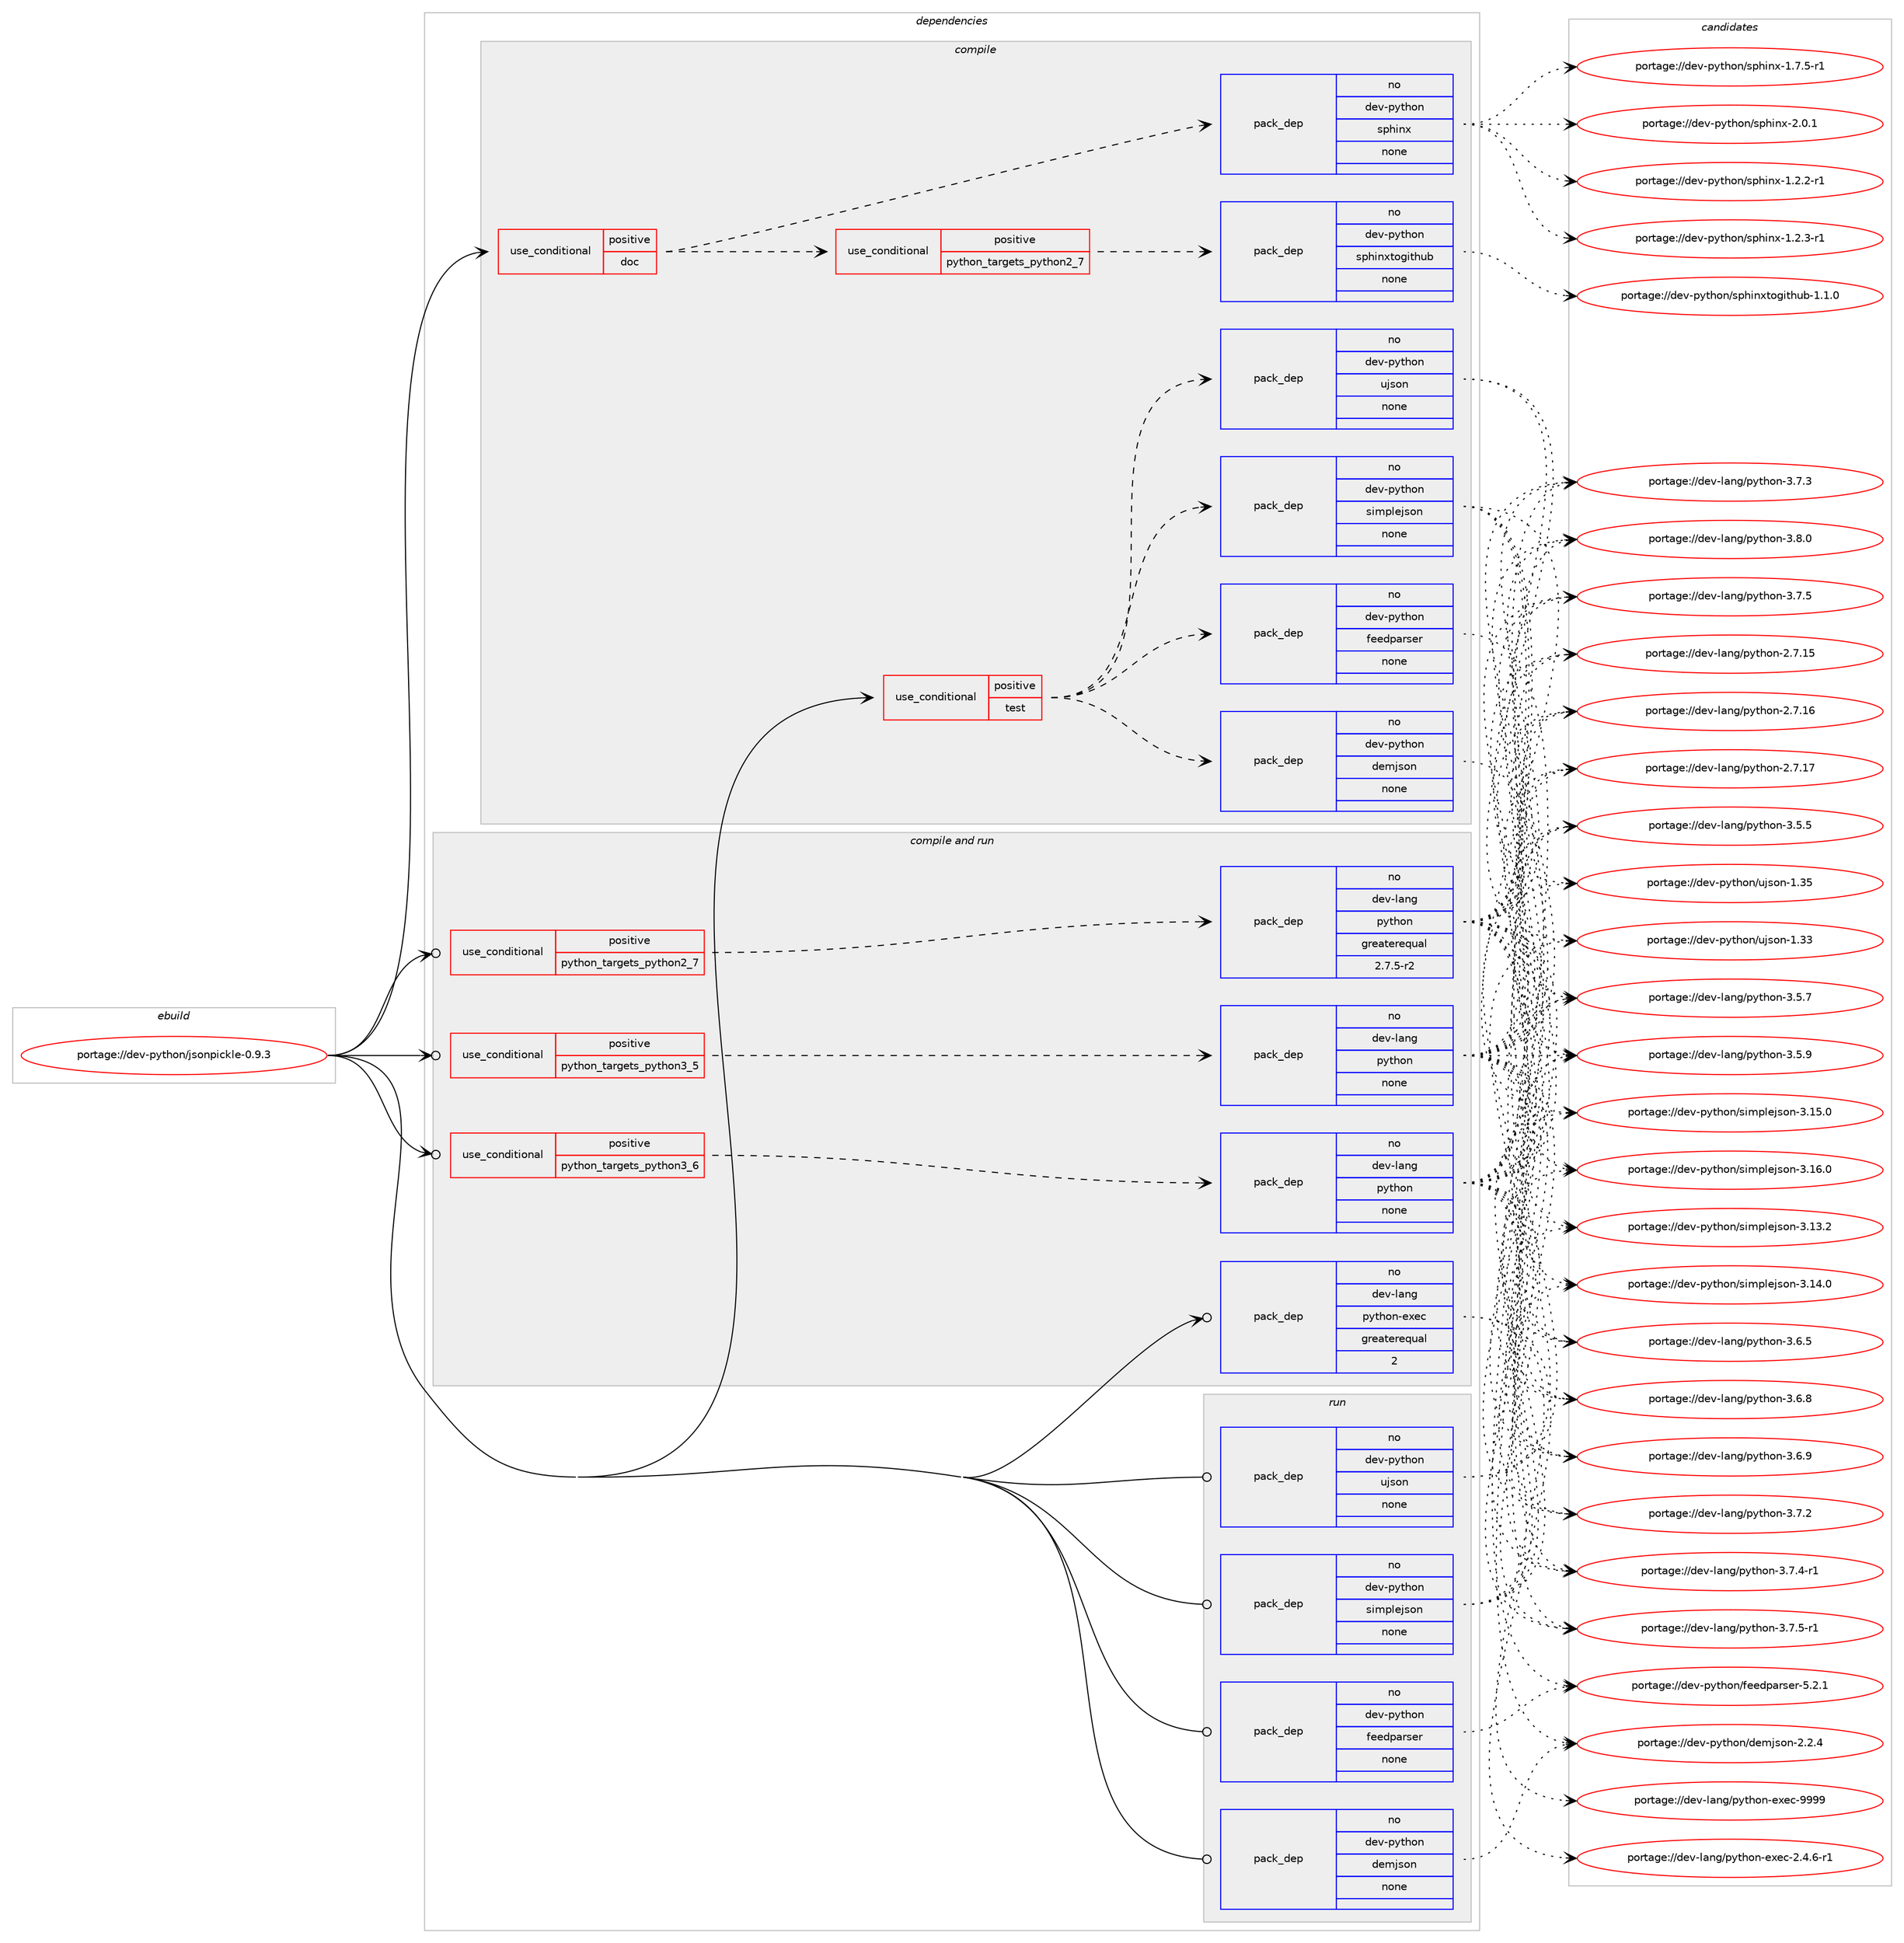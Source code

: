 digraph prolog {

# *************
# Graph options
# *************

newrank=true;
concentrate=true;
compound=true;
graph [rankdir=LR,fontname=Helvetica,fontsize=10,ranksep=1.5];#, ranksep=2.5, nodesep=0.2];
edge  [arrowhead=vee];
node  [fontname=Helvetica,fontsize=10];

# **********
# The ebuild
# **********

subgraph cluster_leftcol {
color=gray;
rank=same;
label=<<i>ebuild</i>>;
id [label="portage://dev-python/jsonpickle-0.9.3", color=red, width=4, href="../dev-python/jsonpickle-0.9.3.svg"];
}

# ****************
# The dependencies
# ****************

subgraph cluster_midcol {
color=gray;
label=<<i>dependencies</i>>;
subgraph cluster_compile {
fillcolor="#eeeeee";
style=filled;
label=<<i>compile</i>>;
subgraph cond30793 {
dependency146400 [label=<<TABLE BORDER="0" CELLBORDER="1" CELLSPACING="0" CELLPADDING="4"><TR><TD ROWSPAN="3" CELLPADDING="10">use_conditional</TD></TR><TR><TD>positive</TD></TR><TR><TD>doc</TD></TR></TABLE>>, shape=none, color=red];
subgraph pack112283 {
dependency146401 [label=<<TABLE BORDER="0" CELLBORDER="1" CELLSPACING="0" CELLPADDING="4" WIDTH="220"><TR><TD ROWSPAN="6" CELLPADDING="30">pack_dep</TD></TR><TR><TD WIDTH="110">no</TD></TR><TR><TD>dev-python</TD></TR><TR><TD>sphinx</TD></TR><TR><TD>none</TD></TR><TR><TD></TD></TR></TABLE>>, shape=none, color=blue];
}
dependency146400:e -> dependency146401:w [weight=20,style="dashed",arrowhead="vee"];
subgraph cond30794 {
dependency146402 [label=<<TABLE BORDER="0" CELLBORDER="1" CELLSPACING="0" CELLPADDING="4"><TR><TD ROWSPAN="3" CELLPADDING="10">use_conditional</TD></TR><TR><TD>positive</TD></TR><TR><TD>python_targets_python2_7</TD></TR></TABLE>>, shape=none, color=red];
subgraph pack112284 {
dependency146403 [label=<<TABLE BORDER="0" CELLBORDER="1" CELLSPACING="0" CELLPADDING="4" WIDTH="220"><TR><TD ROWSPAN="6" CELLPADDING="30">pack_dep</TD></TR><TR><TD WIDTH="110">no</TD></TR><TR><TD>dev-python</TD></TR><TR><TD>sphinxtogithub</TD></TR><TR><TD>none</TD></TR><TR><TD></TD></TR></TABLE>>, shape=none, color=blue];
}
dependency146402:e -> dependency146403:w [weight=20,style="dashed",arrowhead="vee"];
}
dependency146400:e -> dependency146402:w [weight=20,style="dashed",arrowhead="vee"];
}
id:e -> dependency146400:w [weight=20,style="solid",arrowhead="vee"];
subgraph cond30795 {
dependency146404 [label=<<TABLE BORDER="0" CELLBORDER="1" CELLSPACING="0" CELLPADDING="4"><TR><TD ROWSPAN="3" CELLPADDING="10">use_conditional</TD></TR><TR><TD>positive</TD></TR><TR><TD>test</TD></TR></TABLE>>, shape=none, color=red];
subgraph pack112285 {
dependency146405 [label=<<TABLE BORDER="0" CELLBORDER="1" CELLSPACING="0" CELLPADDING="4" WIDTH="220"><TR><TD ROWSPAN="6" CELLPADDING="30">pack_dep</TD></TR><TR><TD WIDTH="110">no</TD></TR><TR><TD>dev-python</TD></TR><TR><TD>simplejson</TD></TR><TR><TD>none</TD></TR><TR><TD></TD></TR></TABLE>>, shape=none, color=blue];
}
dependency146404:e -> dependency146405:w [weight=20,style="dashed",arrowhead="vee"];
subgraph pack112286 {
dependency146406 [label=<<TABLE BORDER="0" CELLBORDER="1" CELLSPACING="0" CELLPADDING="4" WIDTH="220"><TR><TD ROWSPAN="6" CELLPADDING="30">pack_dep</TD></TR><TR><TD WIDTH="110">no</TD></TR><TR><TD>dev-python</TD></TR><TR><TD>feedparser</TD></TR><TR><TD>none</TD></TR><TR><TD></TD></TR></TABLE>>, shape=none, color=blue];
}
dependency146404:e -> dependency146406:w [weight=20,style="dashed",arrowhead="vee"];
subgraph pack112287 {
dependency146407 [label=<<TABLE BORDER="0" CELLBORDER="1" CELLSPACING="0" CELLPADDING="4" WIDTH="220"><TR><TD ROWSPAN="6" CELLPADDING="30">pack_dep</TD></TR><TR><TD WIDTH="110">no</TD></TR><TR><TD>dev-python</TD></TR><TR><TD>ujson</TD></TR><TR><TD>none</TD></TR><TR><TD></TD></TR></TABLE>>, shape=none, color=blue];
}
dependency146404:e -> dependency146407:w [weight=20,style="dashed",arrowhead="vee"];
subgraph pack112288 {
dependency146408 [label=<<TABLE BORDER="0" CELLBORDER="1" CELLSPACING="0" CELLPADDING="4" WIDTH="220"><TR><TD ROWSPAN="6" CELLPADDING="30">pack_dep</TD></TR><TR><TD WIDTH="110">no</TD></TR><TR><TD>dev-python</TD></TR><TR><TD>demjson</TD></TR><TR><TD>none</TD></TR><TR><TD></TD></TR></TABLE>>, shape=none, color=blue];
}
dependency146404:e -> dependency146408:w [weight=20,style="dashed",arrowhead="vee"];
}
id:e -> dependency146404:w [weight=20,style="solid",arrowhead="vee"];
}
subgraph cluster_compileandrun {
fillcolor="#eeeeee";
style=filled;
label=<<i>compile and run</i>>;
subgraph cond30796 {
dependency146409 [label=<<TABLE BORDER="0" CELLBORDER="1" CELLSPACING="0" CELLPADDING="4"><TR><TD ROWSPAN="3" CELLPADDING="10">use_conditional</TD></TR><TR><TD>positive</TD></TR><TR><TD>python_targets_python2_7</TD></TR></TABLE>>, shape=none, color=red];
subgraph pack112289 {
dependency146410 [label=<<TABLE BORDER="0" CELLBORDER="1" CELLSPACING="0" CELLPADDING="4" WIDTH="220"><TR><TD ROWSPAN="6" CELLPADDING="30">pack_dep</TD></TR><TR><TD WIDTH="110">no</TD></TR><TR><TD>dev-lang</TD></TR><TR><TD>python</TD></TR><TR><TD>greaterequal</TD></TR><TR><TD>2.7.5-r2</TD></TR></TABLE>>, shape=none, color=blue];
}
dependency146409:e -> dependency146410:w [weight=20,style="dashed",arrowhead="vee"];
}
id:e -> dependency146409:w [weight=20,style="solid",arrowhead="odotvee"];
subgraph cond30797 {
dependency146411 [label=<<TABLE BORDER="0" CELLBORDER="1" CELLSPACING="0" CELLPADDING="4"><TR><TD ROWSPAN="3" CELLPADDING="10">use_conditional</TD></TR><TR><TD>positive</TD></TR><TR><TD>python_targets_python3_5</TD></TR></TABLE>>, shape=none, color=red];
subgraph pack112290 {
dependency146412 [label=<<TABLE BORDER="0" CELLBORDER="1" CELLSPACING="0" CELLPADDING="4" WIDTH="220"><TR><TD ROWSPAN="6" CELLPADDING="30">pack_dep</TD></TR><TR><TD WIDTH="110">no</TD></TR><TR><TD>dev-lang</TD></TR><TR><TD>python</TD></TR><TR><TD>none</TD></TR><TR><TD></TD></TR></TABLE>>, shape=none, color=blue];
}
dependency146411:e -> dependency146412:w [weight=20,style="dashed",arrowhead="vee"];
}
id:e -> dependency146411:w [weight=20,style="solid",arrowhead="odotvee"];
subgraph cond30798 {
dependency146413 [label=<<TABLE BORDER="0" CELLBORDER="1" CELLSPACING="0" CELLPADDING="4"><TR><TD ROWSPAN="3" CELLPADDING="10">use_conditional</TD></TR><TR><TD>positive</TD></TR><TR><TD>python_targets_python3_6</TD></TR></TABLE>>, shape=none, color=red];
subgraph pack112291 {
dependency146414 [label=<<TABLE BORDER="0" CELLBORDER="1" CELLSPACING="0" CELLPADDING="4" WIDTH="220"><TR><TD ROWSPAN="6" CELLPADDING="30">pack_dep</TD></TR><TR><TD WIDTH="110">no</TD></TR><TR><TD>dev-lang</TD></TR><TR><TD>python</TD></TR><TR><TD>none</TD></TR><TR><TD></TD></TR></TABLE>>, shape=none, color=blue];
}
dependency146413:e -> dependency146414:w [weight=20,style="dashed",arrowhead="vee"];
}
id:e -> dependency146413:w [weight=20,style="solid",arrowhead="odotvee"];
subgraph pack112292 {
dependency146415 [label=<<TABLE BORDER="0" CELLBORDER="1" CELLSPACING="0" CELLPADDING="4" WIDTH="220"><TR><TD ROWSPAN="6" CELLPADDING="30">pack_dep</TD></TR><TR><TD WIDTH="110">no</TD></TR><TR><TD>dev-lang</TD></TR><TR><TD>python-exec</TD></TR><TR><TD>greaterequal</TD></TR><TR><TD>2</TD></TR></TABLE>>, shape=none, color=blue];
}
id:e -> dependency146415:w [weight=20,style="solid",arrowhead="odotvee"];
}
subgraph cluster_run {
fillcolor="#eeeeee";
style=filled;
label=<<i>run</i>>;
subgraph pack112293 {
dependency146416 [label=<<TABLE BORDER="0" CELLBORDER="1" CELLSPACING="0" CELLPADDING="4" WIDTH="220"><TR><TD ROWSPAN="6" CELLPADDING="30">pack_dep</TD></TR><TR><TD WIDTH="110">no</TD></TR><TR><TD>dev-python</TD></TR><TR><TD>demjson</TD></TR><TR><TD>none</TD></TR><TR><TD></TD></TR></TABLE>>, shape=none, color=blue];
}
id:e -> dependency146416:w [weight=20,style="solid",arrowhead="odot"];
subgraph pack112294 {
dependency146417 [label=<<TABLE BORDER="0" CELLBORDER="1" CELLSPACING="0" CELLPADDING="4" WIDTH="220"><TR><TD ROWSPAN="6" CELLPADDING="30">pack_dep</TD></TR><TR><TD WIDTH="110">no</TD></TR><TR><TD>dev-python</TD></TR><TR><TD>feedparser</TD></TR><TR><TD>none</TD></TR><TR><TD></TD></TR></TABLE>>, shape=none, color=blue];
}
id:e -> dependency146417:w [weight=20,style="solid",arrowhead="odot"];
subgraph pack112295 {
dependency146418 [label=<<TABLE BORDER="0" CELLBORDER="1" CELLSPACING="0" CELLPADDING="4" WIDTH="220"><TR><TD ROWSPAN="6" CELLPADDING="30">pack_dep</TD></TR><TR><TD WIDTH="110">no</TD></TR><TR><TD>dev-python</TD></TR><TR><TD>simplejson</TD></TR><TR><TD>none</TD></TR><TR><TD></TD></TR></TABLE>>, shape=none, color=blue];
}
id:e -> dependency146418:w [weight=20,style="solid",arrowhead="odot"];
subgraph pack112296 {
dependency146419 [label=<<TABLE BORDER="0" CELLBORDER="1" CELLSPACING="0" CELLPADDING="4" WIDTH="220"><TR><TD ROWSPAN="6" CELLPADDING="30">pack_dep</TD></TR><TR><TD WIDTH="110">no</TD></TR><TR><TD>dev-python</TD></TR><TR><TD>ujson</TD></TR><TR><TD>none</TD></TR><TR><TD></TD></TR></TABLE>>, shape=none, color=blue];
}
id:e -> dependency146419:w [weight=20,style="solid",arrowhead="odot"];
}
}

# **************
# The candidates
# **************

subgraph cluster_choices {
rank=same;
color=gray;
label=<<i>candidates</i>>;

subgraph choice112283 {
color=black;
nodesep=1;
choiceportage10010111845112121116104111110471151121041051101204549465046504511449 [label="portage://dev-python/sphinx-1.2.2-r1", color=red, width=4,href="../dev-python/sphinx-1.2.2-r1.svg"];
choiceportage10010111845112121116104111110471151121041051101204549465046514511449 [label="portage://dev-python/sphinx-1.2.3-r1", color=red, width=4,href="../dev-python/sphinx-1.2.3-r1.svg"];
choiceportage10010111845112121116104111110471151121041051101204549465546534511449 [label="portage://dev-python/sphinx-1.7.5-r1", color=red, width=4,href="../dev-python/sphinx-1.7.5-r1.svg"];
choiceportage1001011184511212111610411111047115112104105110120455046484649 [label="portage://dev-python/sphinx-2.0.1", color=red, width=4,href="../dev-python/sphinx-2.0.1.svg"];
dependency146401:e -> choiceportage10010111845112121116104111110471151121041051101204549465046504511449:w [style=dotted,weight="100"];
dependency146401:e -> choiceportage10010111845112121116104111110471151121041051101204549465046514511449:w [style=dotted,weight="100"];
dependency146401:e -> choiceportage10010111845112121116104111110471151121041051101204549465546534511449:w [style=dotted,weight="100"];
dependency146401:e -> choiceportage1001011184511212111610411111047115112104105110120455046484649:w [style=dotted,weight="100"];
}
subgraph choice112284 {
color=black;
nodesep=1;
choiceportage100101118451121211161041111104711511210410511012011611110310511610411798454946494648 [label="portage://dev-python/sphinxtogithub-1.1.0", color=red, width=4,href="../dev-python/sphinxtogithub-1.1.0.svg"];
dependency146403:e -> choiceportage100101118451121211161041111104711511210410511012011611110310511610411798454946494648:w [style=dotted,weight="100"];
}
subgraph choice112285 {
color=black;
nodesep=1;
choiceportage100101118451121211161041111104711510510911210810110611511111045514649514650 [label="portage://dev-python/simplejson-3.13.2", color=red, width=4,href="../dev-python/simplejson-3.13.2.svg"];
choiceportage100101118451121211161041111104711510510911210810110611511111045514649524648 [label="portage://dev-python/simplejson-3.14.0", color=red, width=4,href="../dev-python/simplejson-3.14.0.svg"];
choiceportage100101118451121211161041111104711510510911210810110611511111045514649534648 [label="portage://dev-python/simplejson-3.15.0", color=red, width=4,href="../dev-python/simplejson-3.15.0.svg"];
choiceportage100101118451121211161041111104711510510911210810110611511111045514649544648 [label="portage://dev-python/simplejson-3.16.0", color=red, width=4,href="../dev-python/simplejson-3.16.0.svg"];
dependency146405:e -> choiceportage100101118451121211161041111104711510510911210810110611511111045514649514650:w [style=dotted,weight="100"];
dependency146405:e -> choiceportage100101118451121211161041111104711510510911210810110611511111045514649524648:w [style=dotted,weight="100"];
dependency146405:e -> choiceportage100101118451121211161041111104711510510911210810110611511111045514649534648:w [style=dotted,weight="100"];
dependency146405:e -> choiceportage100101118451121211161041111104711510510911210810110611511111045514649544648:w [style=dotted,weight="100"];
}
subgraph choice112286 {
color=black;
nodesep=1;
choiceportage100101118451121211161041111104710210110110011297114115101114455346504649 [label="portage://dev-python/feedparser-5.2.1", color=red, width=4,href="../dev-python/feedparser-5.2.1.svg"];
dependency146406:e -> choiceportage100101118451121211161041111104710210110110011297114115101114455346504649:w [style=dotted,weight="100"];
}
subgraph choice112287 {
color=black;
nodesep=1;
choiceportage10010111845112121116104111110471171061151111104549465151 [label="portage://dev-python/ujson-1.33", color=red, width=4,href="../dev-python/ujson-1.33.svg"];
choiceportage10010111845112121116104111110471171061151111104549465153 [label="portage://dev-python/ujson-1.35", color=red, width=4,href="../dev-python/ujson-1.35.svg"];
dependency146407:e -> choiceportage10010111845112121116104111110471171061151111104549465151:w [style=dotted,weight="100"];
dependency146407:e -> choiceportage10010111845112121116104111110471171061151111104549465153:w [style=dotted,weight="100"];
}
subgraph choice112288 {
color=black;
nodesep=1;
choiceportage1001011184511212111610411111047100101109106115111110455046504652 [label="portage://dev-python/demjson-2.2.4", color=red, width=4,href="../dev-python/demjson-2.2.4.svg"];
dependency146408:e -> choiceportage1001011184511212111610411111047100101109106115111110455046504652:w [style=dotted,weight="100"];
}
subgraph choice112289 {
color=black;
nodesep=1;
choiceportage10010111845108971101034711212111610411111045504655464953 [label="portage://dev-lang/python-2.7.15", color=red, width=4,href="../dev-lang/python-2.7.15.svg"];
choiceportage10010111845108971101034711212111610411111045504655464954 [label="portage://dev-lang/python-2.7.16", color=red, width=4,href="../dev-lang/python-2.7.16.svg"];
choiceportage10010111845108971101034711212111610411111045504655464955 [label="portage://dev-lang/python-2.7.17", color=red, width=4,href="../dev-lang/python-2.7.17.svg"];
choiceportage100101118451089711010347112121116104111110455146534653 [label="portage://dev-lang/python-3.5.5", color=red, width=4,href="../dev-lang/python-3.5.5.svg"];
choiceportage100101118451089711010347112121116104111110455146534655 [label="portage://dev-lang/python-3.5.7", color=red, width=4,href="../dev-lang/python-3.5.7.svg"];
choiceportage100101118451089711010347112121116104111110455146534657 [label="portage://dev-lang/python-3.5.9", color=red, width=4,href="../dev-lang/python-3.5.9.svg"];
choiceportage100101118451089711010347112121116104111110455146544653 [label="portage://dev-lang/python-3.6.5", color=red, width=4,href="../dev-lang/python-3.6.5.svg"];
choiceportage100101118451089711010347112121116104111110455146544656 [label="portage://dev-lang/python-3.6.8", color=red, width=4,href="../dev-lang/python-3.6.8.svg"];
choiceportage100101118451089711010347112121116104111110455146544657 [label="portage://dev-lang/python-3.6.9", color=red, width=4,href="../dev-lang/python-3.6.9.svg"];
choiceportage100101118451089711010347112121116104111110455146554650 [label="portage://dev-lang/python-3.7.2", color=red, width=4,href="../dev-lang/python-3.7.2.svg"];
choiceportage100101118451089711010347112121116104111110455146554651 [label="portage://dev-lang/python-3.7.3", color=red, width=4,href="../dev-lang/python-3.7.3.svg"];
choiceportage1001011184510897110103471121211161041111104551465546524511449 [label="portage://dev-lang/python-3.7.4-r1", color=red, width=4,href="../dev-lang/python-3.7.4-r1.svg"];
choiceportage100101118451089711010347112121116104111110455146554653 [label="portage://dev-lang/python-3.7.5", color=red, width=4,href="../dev-lang/python-3.7.5.svg"];
choiceportage1001011184510897110103471121211161041111104551465546534511449 [label="portage://dev-lang/python-3.7.5-r1", color=red, width=4,href="../dev-lang/python-3.7.5-r1.svg"];
choiceportage100101118451089711010347112121116104111110455146564648 [label="portage://dev-lang/python-3.8.0", color=red, width=4,href="../dev-lang/python-3.8.0.svg"];
dependency146410:e -> choiceportage10010111845108971101034711212111610411111045504655464953:w [style=dotted,weight="100"];
dependency146410:e -> choiceportage10010111845108971101034711212111610411111045504655464954:w [style=dotted,weight="100"];
dependency146410:e -> choiceportage10010111845108971101034711212111610411111045504655464955:w [style=dotted,weight="100"];
dependency146410:e -> choiceportage100101118451089711010347112121116104111110455146534653:w [style=dotted,weight="100"];
dependency146410:e -> choiceportage100101118451089711010347112121116104111110455146534655:w [style=dotted,weight="100"];
dependency146410:e -> choiceportage100101118451089711010347112121116104111110455146534657:w [style=dotted,weight="100"];
dependency146410:e -> choiceportage100101118451089711010347112121116104111110455146544653:w [style=dotted,weight="100"];
dependency146410:e -> choiceportage100101118451089711010347112121116104111110455146544656:w [style=dotted,weight="100"];
dependency146410:e -> choiceportage100101118451089711010347112121116104111110455146544657:w [style=dotted,weight="100"];
dependency146410:e -> choiceportage100101118451089711010347112121116104111110455146554650:w [style=dotted,weight="100"];
dependency146410:e -> choiceportage100101118451089711010347112121116104111110455146554651:w [style=dotted,weight="100"];
dependency146410:e -> choiceportage1001011184510897110103471121211161041111104551465546524511449:w [style=dotted,weight="100"];
dependency146410:e -> choiceportage100101118451089711010347112121116104111110455146554653:w [style=dotted,weight="100"];
dependency146410:e -> choiceportage1001011184510897110103471121211161041111104551465546534511449:w [style=dotted,weight="100"];
dependency146410:e -> choiceportage100101118451089711010347112121116104111110455146564648:w [style=dotted,weight="100"];
}
subgraph choice112290 {
color=black;
nodesep=1;
choiceportage10010111845108971101034711212111610411111045504655464953 [label="portage://dev-lang/python-2.7.15", color=red, width=4,href="../dev-lang/python-2.7.15.svg"];
choiceportage10010111845108971101034711212111610411111045504655464954 [label="portage://dev-lang/python-2.7.16", color=red, width=4,href="../dev-lang/python-2.7.16.svg"];
choiceportage10010111845108971101034711212111610411111045504655464955 [label="portage://dev-lang/python-2.7.17", color=red, width=4,href="../dev-lang/python-2.7.17.svg"];
choiceportage100101118451089711010347112121116104111110455146534653 [label="portage://dev-lang/python-3.5.5", color=red, width=4,href="../dev-lang/python-3.5.5.svg"];
choiceportage100101118451089711010347112121116104111110455146534655 [label="portage://dev-lang/python-3.5.7", color=red, width=4,href="../dev-lang/python-3.5.7.svg"];
choiceportage100101118451089711010347112121116104111110455146534657 [label="portage://dev-lang/python-3.5.9", color=red, width=4,href="../dev-lang/python-3.5.9.svg"];
choiceportage100101118451089711010347112121116104111110455146544653 [label="portage://dev-lang/python-3.6.5", color=red, width=4,href="../dev-lang/python-3.6.5.svg"];
choiceportage100101118451089711010347112121116104111110455146544656 [label="portage://dev-lang/python-3.6.8", color=red, width=4,href="../dev-lang/python-3.6.8.svg"];
choiceportage100101118451089711010347112121116104111110455146544657 [label="portage://dev-lang/python-3.6.9", color=red, width=4,href="../dev-lang/python-3.6.9.svg"];
choiceportage100101118451089711010347112121116104111110455146554650 [label="portage://dev-lang/python-3.7.2", color=red, width=4,href="../dev-lang/python-3.7.2.svg"];
choiceportage100101118451089711010347112121116104111110455146554651 [label="portage://dev-lang/python-3.7.3", color=red, width=4,href="../dev-lang/python-3.7.3.svg"];
choiceportage1001011184510897110103471121211161041111104551465546524511449 [label="portage://dev-lang/python-3.7.4-r1", color=red, width=4,href="../dev-lang/python-3.7.4-r1.svg"];
choiceportage100101118451089711010347112121116104111110455146554653 [label="portage://dev-lang/python-3.7.5", color=red, width=4,href="../dev-lang/python-3.7.5.svg"];
choiceportage1001011184510897110103471121211161041111104551465546534511449 [label="portage://dev-lang/python-3.7.5-r1", color=red, width=4,href="../dev-lang/python-3.7.5-r1.svg"];
choiceportage100101118451089711010347112121116104111110455146564648 [label="portage://dev-lang/python-3.8.0", color=red, width=4,href="../dev-lang/python-3.8.0.svg"];
dependency146412:e -> choiceportage10010111845108971101034711212111610411111045504655464953:w [style=dotted,weight="100"];
dependency146412:e -> choiceportage10010111845108971101034711212111610411111045504655464954:w [style=dotted,weight="100"];
dependency146412:e -> choiceportage10010111845108971101034711212111610411111045504655464955:w [style=dotted,weight="100"];
dependency146412:e -> choiceportage100101118451089711010347112121116104111110455146534653:w [style=dotted,weight="100"];
dependency146412:e -> choiceportage100101118451089711010347112121116104111110455146534655:w [style=dotted,weight="100"];
dependency146412:e -> choiceportage100101118451089711010347112121116104111110455146534657:w [style=dotted,weight="100"];
dependency146412:e -> choiceportage100101118451089711010347112121116104111110455146544653:w [style=dotted,weight="100"];
dependency146412:e -> choiceportage100101118451089711010347112121116104111110455146544656:w [style=dotted,weight="100"];
dependency146412:e -> choiceportage100101118451089711010347112121116104111110455146544657:w [style=dotted,weight="100"];
dependency146412:e -> choiceportage100101118451089711010347112121116104111110455146554650:w [style=dotted,weight="100"];
dependency146412:e -> choiceportage100101118451089711010347112121116104111110455146554651:w [style=dotted,weight="100"];
dependency146412:e -> choiceportage1001011184510897110103471121211161041111104551465546524511449:w [style=dotted,weight="100"];
dependency146412:e -> choiceportage100101118451089711010347112121116104111110455146554653:w [style=dotted,weight="100"];
dependency146412:e -> choiceportage1001011184510897110103471121211161041111104551465546534511449:w [style=dotted,weight="100"];
dependency146412:e -> choiceportage100101118451089711010347112121116104111110455146564648:w [style=dotted,weight="100"];
}
subgraph choice112291 {
color=black;
nodesep=1;
choiceportage10010111845108971101034711212111610411111045504655464953 [label="portage://dev-lang/python-2.7.15", color=red, width=4,href="../dev-lang/python-2.7.15.svg"];
choiceportage10010111845108971101034711212111610411111045504655464954 [label="portage://dev-lang/python-2.7.16", color=red, width=4,href="../dev-lang/python-2.7.16.svg"];
choiceportage10010111845108971101034711212111610411111045504655464955 [label="portage://dev-lang/python-2.7.17", color=red, width=4,href="../dev-lang/python-2.7.17.svg"];
choiceportage100101118451089711010347112121116104111110455146534653 [label="portage://dev-lang/python-3.5.5", color=red, width=4,href="../dev-lang/python-3.5.5.svg"];
choiceportage100101118451089711010347112121116104111110455146534655 [label="portage://dev-lang/python-3.5.7", color=red, width=4,href="../dev-lang/python-3.5.7.svg"];
choiceportage100101118451089711010347112121116104111110455146534657 [label="portage://dev-lang/python-3.5.9", color=red, width=4,href="../dev-lang/python-3.5.9.svg"];
choiceportage100101118451089711010347112121116104111110455146544653 [label="portage://dev-lang/python-3.6.5", color=red, width=4,href="../dev-lang/python-3.6.5.svg"];
choiceportage100101118451089711010347112121116104111110455146544656 [label="portage://dev-lang/python-3.6.8", color=red, width=4,href="../dev-lang/python-3.6.8.svg"];
choiceportage100101118451089711010347112121116104111110455146544657 [label="portage://dev-lang/python-3.6.9", color=red, width=4,href="../dev-lang/python-3.6.9.svg"];
choiceportage100101118451089711010347112121116104111110455146554650 [label="portage://dev-lang/python-3.7.2", color=red, width=4,href="../dev-lang/python-3.7.2.svg"];
choiceportage100101118451089711010347112121116104111110455146554651 [label="portage://dev-lang/python-3.7.3", color=red, width=4,href="../dev-lang/python-3.7.3.svg"];
choiceportage1001011184510897110103471121211161041111104551465546524511449 [label="portage://dev-lang/python-3.7.4-r1", color=red, width=4,href="../dev-lang/python-3.7.4-r1.svg"];
choiceportage100101118451089711010347112121116104111110455146554653 [label="portage://dev-lang/python-3.7.5", color=red, width=4,href="../dev-lang/python-3.7.5.svg"];
choiceportage1001011184510897110103471121211161041111104551465546534511449 [label="portage://dev-lang/python-3.7.5-r1", color=red, width=4,href="../dev-lang/python-3.7.5-r1.svg"];
choiceportage100101118451089711010347112121116104111110455146564648 [label="portage://dev-lang/python-3.8.0", color=red, width=4,href="../dev-lang/python-3.8.0.svg"];
dependency146414:e -> choiceportage10010111845108971101034711212111610411111045504655464953:w [style=dotted,weight="100"];
dependency146414:e -> choiceportage10010111845108971101034711212111610411111045504655464954:w [style=dotted,weight="100"];
dependency146414:e -> choiceportage10010111845108971101034711212111610411111045504655464955:w [style=dotted,weight="100"];
dependency146414:e -> choiceportage100101118451089711010347112121116104111110455146534653:w [style=dotted,weight="100"];
dependency146414:e -> choiceportage100101118451089711010347112121116104111110455146534655:w [style=dotted,weight="100"];
dependency146414:e -> choiceportage100101118451089711010347112121116104111110455146534657:w [style=dotted,weight="100"];
dependency146414:e -> choiceportage100101118451089711010347112121116104111110455146544653:w [style=dotted,weight="100"];
dependency146414:e -> choiceportage100101118451089711010347112121116104111110455146544656:w [style=dotted,weight="100"];
dependency146414:e -> choiceportage100101118451089711010347112121116104111110455146544657:w [style=dotted,weight="100"];
dependency146414:e -> choiceportage100101118451089711010347112121116104111110455146554650:w [style=dotted,weight="100"];
dependency146414:e -> choiceportage100101118451089711010347112121116104111110455146554651:w [style=dotted,weight="100"];
dependency146414:e -> choiceportage1001011184510897110103471121211161041111104551465546524511449:w [style=dotted,weight="100"];
dependency146414:e -> choiceportage100101118451089711010347112121116104111110455146554653:w [style=dotted,weight="100"];
dependency146414:e -> choiceportage1001011184510897110103471121211161041111104551465546534511449:w [style=dotted,weight="100"];
dependency146414:e -> choiceportage100101118451089711010347112121116104111110455146564648:w [style=dotted,weight="100"];
}
subgraph choice112292 {
color=black;
nodesep=1;
choiceportage10010111845108971101034711212111610411111045101120101994550465246544511449 [label="portage://dev-lang/python-exec-2.4.6-r1", color=red, width=4,href="../dev-lang/python-exec-2.4.6-r1.svg"];
choiceportage10010111845108971101034711212111610411111045101120101994557575757 [label="portage://dev-lang/python-exec-9999", color=red, width=4,href="../dev-lang/python-exec-9999.svg"];
dependency146415:e -> choiceportage10010111845108971101034711212111610411111045101120101994550465246544511449:w [style=dotted,weight="100"];
dependency146415:e -> choiceportage10010111845108971101034711212111610411111045101120101994557575757:w [style=dotted,weight="100"];
}
subgraph choice112293 {
color=black;
nodesep=1;
choiceportage1001011184511212111610411111047100101109106115111110455046504652 [label="portage://dev-python/demjson-2.2.4", color=red, width=4,href="../dev-python/demjson-2.2.4.svg"];
dependency146416:e -> choiceportage1001011184511212111610411111047100101109106115111110455046504652:w [style=dotted,weight="100"];
}
subgraph choice112294 {
color=black;
nodesep=1;
choiceportage100101118451121211161041111104710210110110011297114115101114455346504649 [label="portage://dev-python/feedparser-5.2.1", color=red, width=4,href="../dev-python/feedparser-5.2.1.svg"];
dependency146417:e -> choiceportage100101118451121211161041111104710210110110011297114115101114455346504649:w [style=dotted,weight="100"];
}
subgraph choice112295 {
color=black;
nodesep=1;
choiceportage100101118451121211161041111104711510510911210810110611511111045514649514650 [label="portage://dev-python/simplejson-3.13.2", color=red, width=4,href="../dev-python/simplejson-3.13.2.svg"];
choiceportage100101118451121211161041111104711510510911210810110611511111045514649524648 [label="portage://dev-python/simplejson-3.14.0", color=red, width=4,href="../dev-python/simplejson-3.14.0.svg"];
choiceportage100101118451121211161041111104711510510911210810110611511111045514649534648 [label="portage://dev-python/simplejson-3.15.0", color=red, width=4,href="../dev-python/simplejson-3.15.0.svg"];
choiceportage100101118451121211161041111104711510510911210810110611511111045514649544648 [label="portage://dev-python/simplejson-3.16.0", color=red, width=4,href="../dev-python/simplejson-3.16.0.svg"];
dependency146418:e -> choiceportage100101118451121211161041111104711510510911210810110611511111045514649514650:w [style=dotted,weight="100"];
dependency146418:e -> choiceportage100101118451121211161041111104711510510911210810110611511111045514649524648:w [style=dotted,weight="100"];
dependency146418:e -> choiceportage100101118451121211161041111104711510510911210810110611511111045514649534648:w [style=dotted,weight="100"];
dependency146418:e -> choiceportage100101118451121211161041111104711510510911210810110611511111045514649544648:w [style=dotted,weight="100"];
}
subgraph choice112296 {
color=black;
nodesep=1;
choiceportage10010111845112121116104111110471171061151111104549465151 [label="portage://dev-python/ujson-1.33", color=red, width=4,href="../dev-python/ujson-1.33.svg"];
choiceportage10010111845112121116104111110471171061151111104549465153 [label="portage://dev-python/ujson-1.35", color=red, width=4,href="../dev-python/ujson-1.35.svg"];
dependency146419:e -> choiceportage10010111845112121116104111110471171061151111104549465151:w [style=dotted,weight="100"];
dependency146419:e -> choiceportage10010111845112121116104111110471171061151111104549465153:w [style=dotted,weight="100"];
}
}

}
